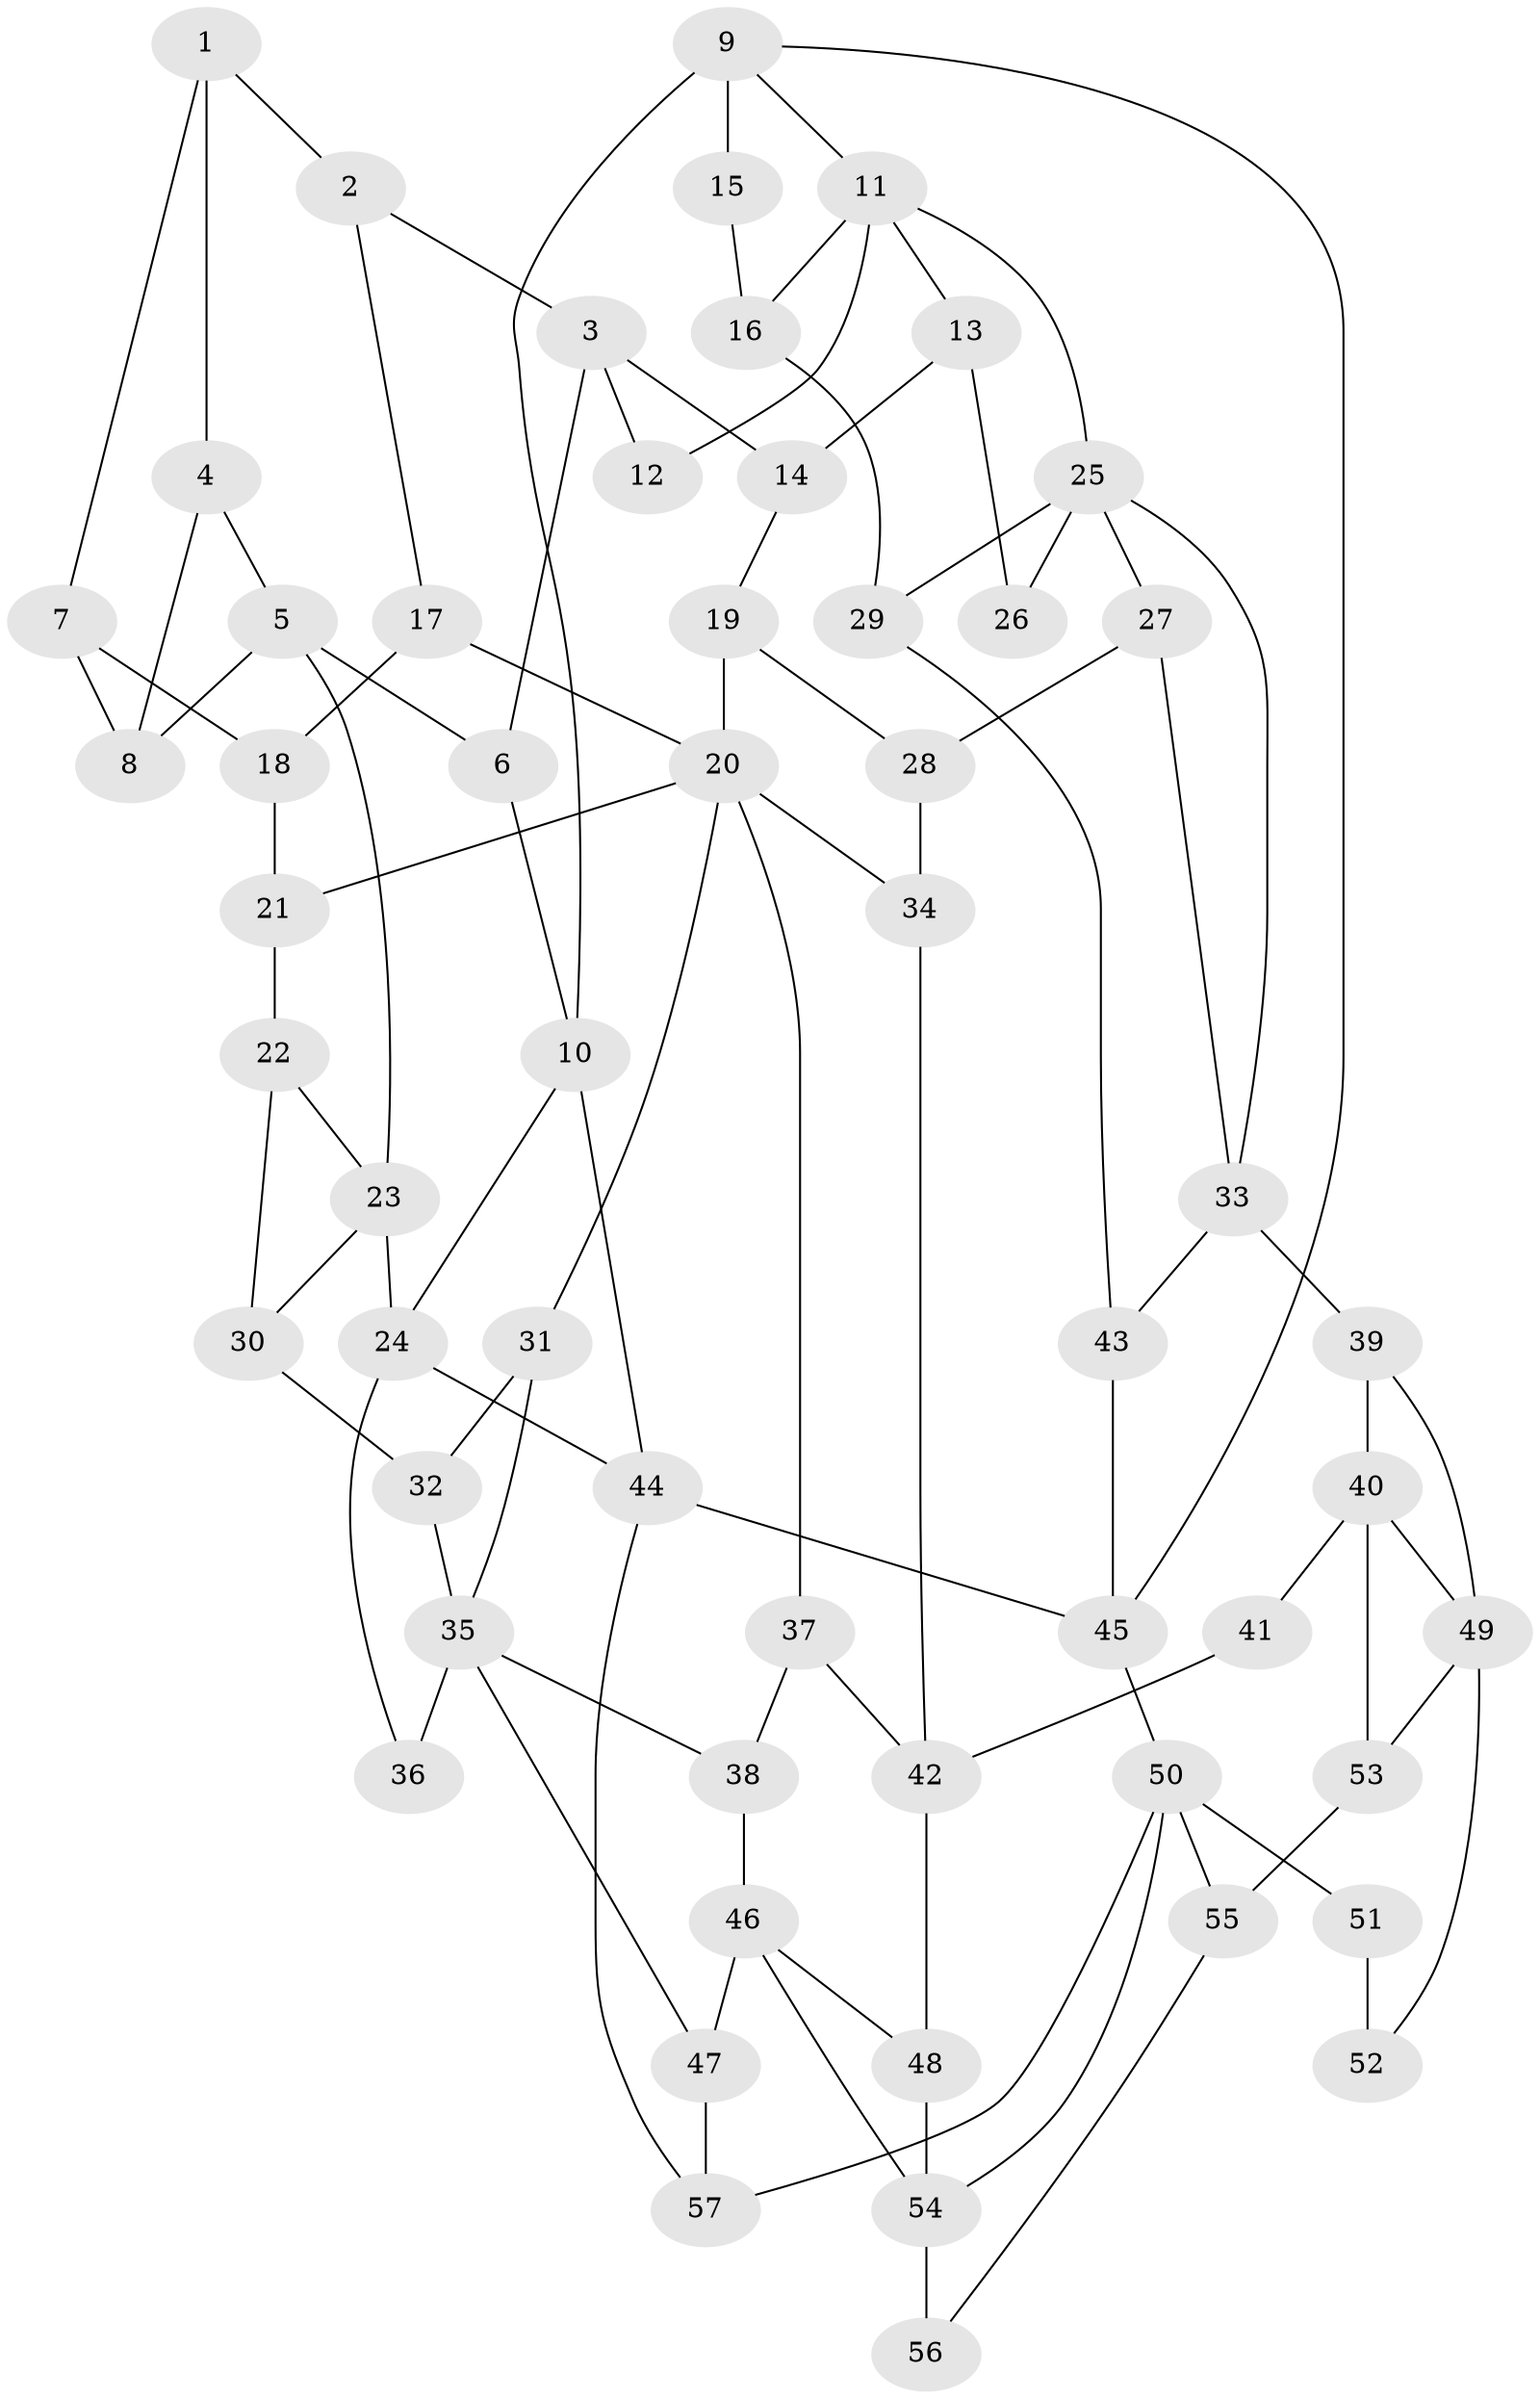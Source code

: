 // original degree distribution, {3: 0.02631578947368421, 4: 0.21052631578947367, 5: 0.5526315789473685, 6: 0.21052631578947367}
// Generated by graph-tools (version 1.1) at 2025/38/03/09/25 02:38:36]
// undirected, 57 vertices, 94 edges
graph export_dot {
graph [start="1"]
  node [color=gray90,style=filled];
  1;
  2;
  3;
  4;
  5;
  6;
  7;
  8;
  9;
  10;
  11;
  12;
  13;
  14;
  15;
  16;
  17;
  18;
  19;
  20;
  21;
  22;
  23;
  24;
  25;
  26;
  27;
  28;
  29;
  30;
  31;
  32;
  33;
  34;
  35;
  36;
  37;
  38;
  39;
  40;
  41;
  42;
  43;
  44;
  45;
  46;
  47;
  48;
  49;
  50;
  51;
  52;
  53;
  54;
  55;
  56;
  57;
  1 -- 2 [weight=1.0];
  1 -- 4 [weight=1.0];
  1 -- 7 [weight=1.0];
  2 -- 3 [weight=1.0];
  2 -- 17 [weight=1.0];
  3 -- 6 [weight=1.0];
  3 -- 12 [weight=1.0];
  3 -- 14 [weight=1.0];
  4 -- 5 [weight=1.0];
  4 -- 8 [weight=1.0];
  5 -- 6 [weight=1.0];
  5 -- 8 [weight=1.0];
  5 -- 23 [weight=2.0];
  6 -- 10 [weight=1.0];
  7 -- 8 [weight=1.0];
  7 -- 18 [weight=1.0];
  9 -- 10 [weight=1.0];
  9 -- 11 [weight=1.0];
  9 -- 15 [weight=2.0];
  9 -- 45 [weight=1.0];
  10 -- 24 [weight=1.0];
  10 -- 44 [weight=1.0];
  11 -- 12 [weight=2.0];
  11 -- 13 [weight=1.0];
  11 -- 16 [weight=1.0];
  11 -- 25 [weight=1.0];
  13 -- 14 [weight=1.0];
  13 -- 26 [weight=1.0];
  14 -- 19 [weight=1.0];
  15 -- 16 [weight=1.0];
  16 -- 29 [weight=1.0];
  17 -- 18 [weight=1.0];
  17 -- 20 [weight=1.0];
  18 -- 21 [weight=1.0];
  19 -- 20 [weight=1.0];
  19 -- 28 [weight=1.0];
  20 -- 21 [weight=1.0];
  20 -- 31 [weight=1.0];
  20 -- 34 [weight=1.0];
  20 -- 37 [weight=1.0];
  21 -- 22 [weight=1.0];
  22 -- 23 [weight=1.0];
  22 -- 30 [weight=1.0];
  23 -- 24 [weight=2.0];
  23 -- 30 [weight=1.0];
  24 -- 36 [weight=1.0];
  24 -- 44 [weight=1.0];
  25 -- 26 [weight=2.0];
  25 -- 27 [weight=1.0];
  25 -- 29 [weight=1.0];
  25 -- 33 [weight=1.0];
  27 -- 28 [weight=1.0];
  27 -- 33 [weight=1.0];
  28 -- 34 [weight=1.0];
  29 -- 43 [weight=1.0];
  30 -- 32 [weight=1.0];
  31 -- 32 [weight=1.0];
  31 -- 35 [weight=1.0];
  32 -- 35 [weight=1.0];
  33 -- 39 [weight=2.0];
  33 -- 43 [weight=1.0];
  34 -- 42 [weight=1.0];
  35 -- 36 [weight=2.0];
  35 -- 38 [weight=1.0];
  35 -- 47 [weight=1.0];
  37 -- 38 [weight=1.0];
  37 -- 42 [weight=1.0];
  38 -- 46 [weight=1.0];
  39 -- 40 [weight=1.0];
  39 -- 49 [weight=2.0];
  40 -- 41 [weight=2.0];
  40 -- 49 [weight=1.0];
  40 -- 53 [weight=2.0];
  41 -- 42 [weight=2.0];
  42 -- 48 [weight=2.0];
  43 -- 45 [weight=1.0];
  44 -- 45 [weight=1.0];
  44 -- 57 [weight=1.0];
  45 -- 50 [weight=1.0];
  46 -- 47 [weight=2.0];
  46 -- 48 [weight=1.0];
  46 -- 54 [weight=1.0];
  47 -- 57 [weight=1.0];
  48 -- 54 [weight=2.0];
  49 -- 52 [weight=2.0];
  49 -- 53 [weight=1.0];
  50 -- 51 [weight=2.0];
  50 -- 54 [weight=1.0];
  50 -- 55 [weight=1.0];
  50 -- 57 [weight=1.0];
  51 -- 52 [weight=4.0];
  53 -- 55 [weight=1.0];
  54 -- 56 [weight=2.0];
  55 -- 56 [weight=1.0];
}
